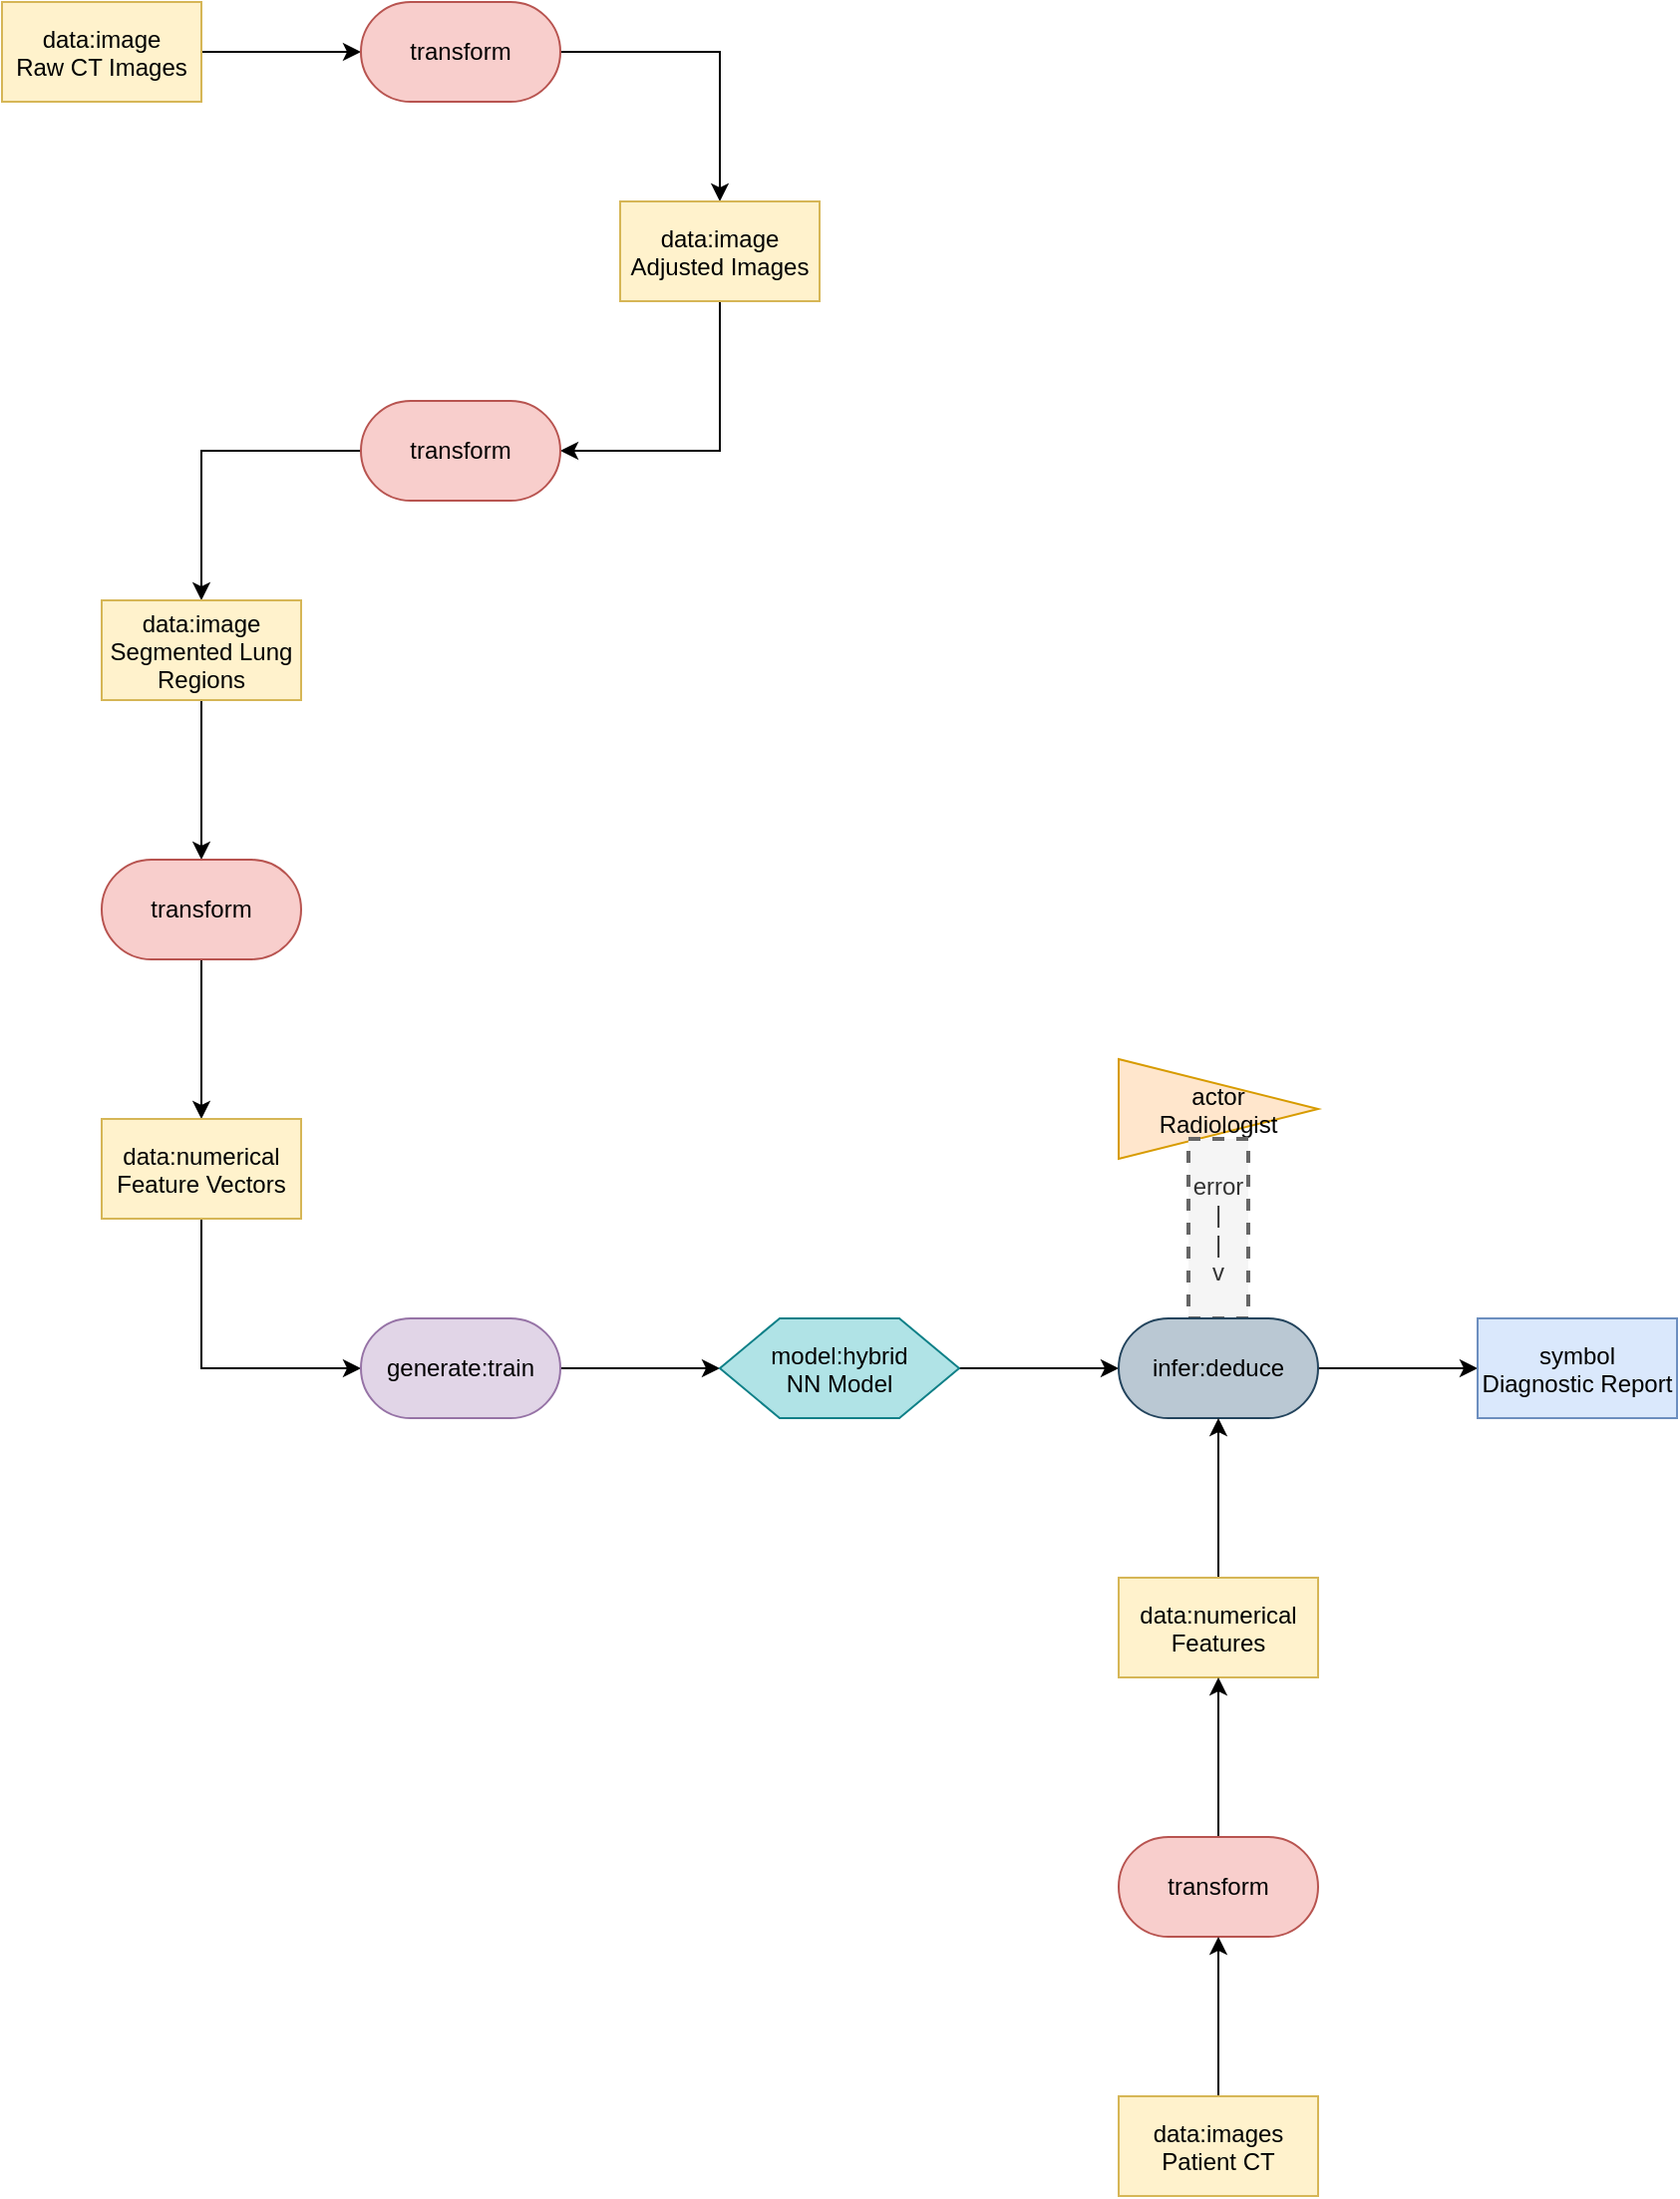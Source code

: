 <mxfile version="27.1.6" pages="2">
  <diagram name="Page-1" id="kjc-PdYFJX0eAASMiGxG">
    <mxGraphModel dx="1429" dy="856" grid="1" gridSize="10" guides="1" tooltips="1" connect="1" arrows="1" fold="1" page="1" pageScale="1" pageWidth="3300" pageHeight="4681" math="0" shadow="0">
      <root>
        <mxCell id="0" />
        <mxCell id="1" parent="0" />
        <mxCell id="Kg_SiuO-_Qar0WATg9NM-3" style="edgeStyle=orthogonalEdgeStyle;rounded=0;orthogonalLoop=1;jettySize=auto;html=1;exitX=1;exitY=0.5;exitDx=0;exitDy=0;entryX=0;entryY=0.5;entryDx=0;entryDy=0;" edge="1" parent="1" source="Kg_SiuO-_Qar0WATg9NM-1" target="Kg_SiuO-_Qar0WATg9NM-2">
          <mxGeometry relative="1" as="geometry" />
        </mxCell>
        <mxCell id="Kg_SiuO-_Qar0WATg9NM-1" value="data:image&#xa;Raw CT Images" style="rectangle;fillColor=#fff2cc;strokeColor=#d6b656;" name="data" vertex="1" parent="1">
          <mxGeometry x="340" y="230" width="100" height="50" as="geometry" />
        </mxCell>
        <mxCell id="Kg_SiuO-_Qar0WATg9NM-5" style="edgeStyle=orthogonalEdgeStyle;rounded=0;orthogonalLoop=1;jettySize=auto;html=1;exitX=1;exitY=0.5;exitDx=0;exitDy=0;entryX=0.5;entryY=0;entryDx=0;entryDy=0;" edge="1" parent="1" source="Kg_SiuO-_Qar0WATg9NM-2" target="Kg_SiuO-_Qar0WATg9NM-4">
          <mxGeometry relative="1" as="geometry" />
        </mxCell>
        <mxCell id="Kg_SiuO-_Qar0WATg9NM-2" value="transform" style="rounded=1;whiteSpace=wrap;html=1;arcSize=50;fillColor=#f8cecc;strokeColor=#b85450;" name="transform" vertex="1" parent="1">
          <mxGeometry x="520" y="230" width="100" height="50" as="geometry" />
        </mxCell>
        <mxCell id="Kg_SiuO-_Qar0WATg9NM-7" style="edgeStyle=orthogonalEdgeStyle;rounded=0;orthogonalLoop=1;jettySize=auto;html=1;exitX=0.5;exitY=1;exitDx=0;exitDy=0;entryX=1;entryY=0.5;entryDx=0;entryDy=0;" edge="1" parent="1" source="Kg_SiuO-_Qar0WATg9NM-4" target="Kg_SiuO-_Qar0WATg9NM-6">
          <mxGeometry relative="1" as="geometry" />
        </mxCell>
        <mxCell id="Kg_SiuO-_Qar0WATg9NM-4" value="data:image&#xa;Adjusted Images" style="rectangle;fillColor=#fff2cc;strokeColor=#d6b656;" name="data" vertex="1" parent="1">
          <mxGeometry x="650" y="330" width="100" height="50" as="geometry" />
        </mxCell>
        <mxCell id="Kg_SiuO-_Qar0WATg9NM-9" style="edgeStyle=orthogonalEdgeStyle;rounded=0;orthogonalLoop=1;jettySize=auto;html=1;exitX=0;exitY=0.5;exitDx=0;exitDy=0;entryX=0.5;entryY=0;entryDx=0;entryDy=0;" edge="1" parent="1" source="Kg_SiuO-_Qar0WATg9NM-6" target="Kg_SiuO-_Qar0WATg9NM-8">
          <mxGeometry relative="1" as="geometry" />
        </mxCell>
        <mxCell id="Kg_SiuO-_Qar0WATg9NM-6" value="transform" style="rounded=1;whiteSpace=wrap;html=1;arcSize=50;fillColor=#f8cecc;strokeColor=#b85450;" name="transform" vertex="1" parent="1">
          <mxGeometry x="520" y="430" width="100" height="50" as="geometry" />
        </mxCell>
        <mxCell id="Kg_SiuO-_Qar0WATg9NM-11" style="edgeStyle=orthogonalEdgeStyle;rounded=0;orthogonalLoop=1;jettySize=auto;html=1;exitX=0.5;exitY=1;exitDx=0;exitDy=0;entryX=0.5;entryY=0;entryDx=0;entryDy=0;" edge="1" parent="1" source="Kg_SiuO-_Qar0WATg9NM-8" target="Kg_SiuO-_Qar0WATg9NM-10">
          <mxGeometry relative="1" as="geometry" />
        </mxCell>
        <mxCell id="Kg_SiuO-_Qar0WATg9NM-8" value="data:image&#xa;Segmented Lung&#xa;Regions" style="rectangle;fillColor=#fff2cc;strokeColor=#d6b656;" name="data" vertex="1" parent="1">
          <mxGeometry x="390" y="530" width="100" height="50" as="geometry" />
        </mxCell>
        <mxCell id="Kg_SiuO-_Qar0WATg9NM-13" style="edgeStyle=orthogonalEdgeStyle;rounded=0;orthogonalLoop=1;jettySize=auto;html=1;exitX=0.5;exitY=1;exitDx=0;exitDy=0;entryX=0.5;entryY=0;entryDx=0;entryDy=0;" edge="1" parent="1" source="Kg_SiuO-_Qar0WATg9NM-10" target="Kg_SiuO-_Qar0WATg9NM-12">
          <mxGeometry relative="1" as="geometry" />
        </mxCell>
        <mxCell id="Kg_SiuO-_Qar0WATg9NM-10" value="transform" style="rounded=1;whiteSpace=wrap;html=1;arcSize=50;fillColor=#f8cecc;strokeColor=#b85450;" name="transform" vertex="1" parent="1">
          <mxGeometry x="390" y="660" width="100" height="50" as="geometry" />
        </mxCell>
        <mxCell id="Kg_SiuO-_Qar0WATg9NM-16" style="edgeStyle=orthogonalEdgeStyle;rounded=0;orthogonalLoop=1;jettySize=auto;html=1;exitX=0.5;exitY=1;exitDx=0;exitDy=0;entryX=0;entryY=0.5;entryDx=0;entryDy=0;" edge="1" parent="1" source="Kg_SiuO-_Qar0WATg9NM-12" target="Kg_SiuO-_Qar0WATg9NM-14">
          <mxGeometry relative="1" as="geometry" />
        </mxCell>
        <mxCell id="Kg_SiuO-_Qar0WATg9NM-12" value="data:numerical&#xa;Feature Vectors" style="rectangle;fillColor=#fff2cc;strokeColor=#d6b656;" name="data" vertex="1" parent="1">
          <mxGeometry x="390" y="790" width="100" height="50" as="geometry" />
        </mxCell>
        <mxCell id="Kg_SiuO-_Qar0WATg9NM-18" style="edgeStyle=orthogonalEdgeStyle;rounded=0;orthogonalLoop=1;jettySize=auto;html=1;exitX=1;exitY=0.5;exitDx=0;exitDy=0;entryX=0;entryY=0.5;entryDx=0;entryDy=0;" edge="1" parent="1" source="Kg_SiuO-_Qar0WATg9NM-14" target="Kg_SiuO-_Qar0WATg9NM-17">
          <mxGeometry relative="1" as="geometry" />
        </mxCell>
        <mxCell id="Kg_SiuO-_Qar0WATg9NM-14" value="generate:train" style="rounded=1;whiteSpace=wrap;html=1;arcSize=50;fillColor=#e1d5e7;strokeColor=#9673a6;" name="generate:train" vertex="1" parent="1">
          <mxGeometry x="520" y="890" width="100" height="50" as="geometry" />
        </mxCell>
        <mxCell id="Kg_SiuO-_Qar0WATg9NM-25" style="edgeStyle=orthogonalEdgeStyle;rounded=0;orthogonalLoop=1;jettySize=auto;html=1;exitX=1;exitY=0.5;exitDx=0;exitDy=0;entryX=0;entryY=0.5;entryDx=0;entryDy=0;" edge="1" parent="1" source="Kg_SiuO-_Qar0WATg9NM-17" target="Kg_SiuO-_Qar0WATg9NM-24">
          <mxGeometry relative="1" as="geometry" />
        </mxCell>
        <mxCell id="Kg_SiuO-_Qar0WATg9NM-17" value="model:hybrid&#xa;NN Model" style="shape=hexagon;perimeter=hexagonPerimeter2;fillColor=#b0e3e6;strokeColor=#0e8088;" name="model" vertex="1" parent="1">
          <mxGeometry x="700" y="890" width="120" height="50" as="geometry" />
        </mxCell>
        <mxCell id="Kg_SiuO-_Qar0WATg9NM-19" value="actor&#xa;Radiologist" style="triangle;fillColor=#ffe6cc;strokeColor=#d79b00;" name="actor" vertex="1" parent="1">
          <mxGeometry x="900" y="760" width="100" height="50" as="geometry" />
        </mxCell>
        <mxCell id="Kg_SiuO-_Qar0WATg9NM-21" value="&lt;div&gt;error&lt;/div&gt;&lt;div&gt;|&lt;/div&gt;&lt;div&gt;|&lt;/div&gt;&lt;div&gt;v&lt;/div&gt;" style="text;html=1;align=center;verticalAlign=middle;whiteSpace=wrap;rounded=0;dashed=1;fillColor=#f5f5f5;fontColor=#333333;strokeColor=#666666;strokeWidth=2;" name="text" vertex="1" parent="1">
          <mxGeometry x="935" y="800" width="30" height="90" as="geometry" />
        </mxCell>
        <mxCell id="Kg_SiuO-_Qar0WATg9NM-28" style="edgeStyle=orthogonalEdgeStyle;rounded=0;orthogonalLoop=1;jettySize=auto;html=1;exitX=1;exitY=0.5;exitDx=0;exitDy=0;entryX=0;entryY=0.5;entryDx=0;entryDy=0;" edge="1" parent="1" source="Kg_SiuO-_Qar0WATg9NM-24" target="Kg_SiuO-_Qar0WATg9NM-27">
          <mxGeometry relative="1" as="geometry" />
        </mxCell>
        <mxCell id="Kg_SiuO-_Qar0WATg9NM-24" value="infer:deduce" style="rounded=1;whiteSpace=wrap;html=1;arcSize=50;fillColor=#bac8d3;strokeColor=#23445d;" name="infer:deduce" vertex="1" parent="1">
          <mxGeometry x="900" y="890" width="100" height="50" as="geometry" />
        </mxCell>
        <mxCell id="Kg_SiuO-_Qar0WATg9NM-27" value="symbol&#xa;Diagnostic Report" style="rectangle;fillColor=#dae8fc;strokeColor=#6c8ebf;" name="symbol" vertex="1" parent="1">
          <mxGeometry x="1080" y="890" width="100" height="50" as="geometry" />
        </mxCell>
        <mxCell id="Kg_SiuO-_Qar0WATg9NM-30" style="edgeStyle=orthogonalEdgeStyle;rounded=0;orthogonalLoop=1;jettySize=auto;html=1;exitX=0.5;exitY=0;exitDx=0;exitDy=0;entryX=0.5;entryY=1;entryDx=0;entryDy=0;" edge="1" parent="1" source="Kg_SiuO-_Qar0WATg9NM-29" target="Kg_SiuO-_Qar0WATg9NM-24">
          <mxGeometry relative="1" as="geometry" />
        </mxCell>
        <mxCell id="Kg_SiuO-_Qar0WATg9NM-29" value="data:numerical&#xa;Features" style="rectangle;fillColor=#fff2cc;strokeColor=#d6b656;" name="data" vertex="1" parent="1">
          <mxGeometry x="900" y="1020" width="100" height="50" as="geometry" />
        </mxCell>
        <mxCell id="Kg_SiuO-_Qar0WATg9NM-32" style="edgeStyle=orthogonalEdgeStyle;rounded=0;orthogonalLoop=1;jettySize=auto;html=1;entryX=0.5;entryY=1;entryDx=0;entryDy=0;" edge="1" parent="1" source="Kg_SiuO-_Qar0WATg9NM-31" target="Kg_SiuO-_Qar0WATg9NM-29">
          <mxGeometry relative="1" as="geometry" />
        </mxCell>
        <mxCell id="Kg_SiuO-_Qar0WATg9NM-31" value="transform" style="rounded=1;whiteSpace=wrap;html=1;arcSize=50;fillColor=#f8cecc;strokeColor=#b85450;" name="transform" vertex="1" parent="1">
          <mxGeometry x="900" y="1150" width="100" height="50" as="geometry" />
        </mxCell>
        <mxCell id="Kg_SiuO-_Qar0WATg9NM-34" style="edgeStyle=orthogonalEdgeStyle;rounded=0;orthogonalLoop=1;jettySize=auto;html=1;entryX=0.5;entryY=1;entryDx=0;entryDy=0;" edge="1" parent="1" source="Kg_SiuO-_Qar0WATg9NM-33" target="Kg_SiuO-_Qar0WATg9NM-31">
          <mxGeometry relative="1" as="geometry" />
        </mxCell>
        <mxCell id="Kg_SiuO-_Qar0WATg9NM-33" value="data:images&#xa;Patient CT" style="rectangle;fillColor=#fff2cc;strokeColor=#d6b656;" name="data" vertex="1" parent="1">
          <mxGeometry x="900" y="1280" width="100" height="50" as="geometry" />
        </mxCell>
      </root>
    </mxGraphModel>
  </diagram>
  <diagram name="Copy of Page-1" id="7jMs3t7Amxwb0n5GiYet">
    <mxGraphModel dx="1965" dy="1178" grid="1" gridSize="10" guides="1" tooltips="1" connect="1" arrows="1" fold="1" page="1" pageScale="1" pageWidth="3300" pageHeight="4681" math="0" shadow="0">
      <root>
        <mxCell id="esuKJLM2PUYB_PSEeGXO-0" />
        <mxCell id="esuKJLM2PUYB_PSEeGXO-1" parent="esuKJLM2PUYB_PSEeGXO-0" />
        <mxCell id="esuKJLM2PUYB_PSEeGXO-2" style="edgeStyle=orthogonalEdgeStyle;rounded=0;orthogonalLoop=1;jettySize=auto;html=1;exitX=1;exitY=0.5;exitDx=0;exitDy=0;entryX=0;entryY=0.5;entryDx=0;entryDy=0;" parent="esuKJLM2PUYB_PSEeGXO-1" source="esuKJLM2PUYB_PSEeGXO-3" target="esuKJLM2PUYB_PSEeGXO-5" edge="1">
          <mxGeometry relative="1" as="geometry" />
        </mxCell>
        <mxCell id="esuKJLM2PUYB_PSEeGXO-3" value="data:image&#xa;Raw CT Images" style="rectangle;fillColor=#fff2cc;strokeColor=#d6b656;" parent="esuKJLM2PUYB_PSEeGXO-1" name="data" vertex="1">
          <mxGeometry x="340" y="230" width="100" height="50" as="geometry" />
        </mxCell>
        <mxCell id="esuKJLM2PUYB_PSEeGXO-4" style="edgeStyle=orthogonalEdgeStyle;rounded=0;orthogonalLoop=1;jettySize=auto;html=1;exitX=1;exitY=0.5;exitDx=0;exitDy=0;entryX=0.5;entryY=0;entryDx=0;entryDy=0;" parent="esuKJLM2PUYB_PSEeGXO-1" source="esuKJLM2PUYB_PSEeGXO-5" target="esuKJLM2PUYB_PSEeGXO-7" edge="1">
          <mxGeometry relative="1" as="geometry" />
        </mxCell>
        <mxCell id="esuKJLM2PUYB_PSEeGXO-5" value="transform" style="rounded=1;whiteSpace=wrap;html=1;arcSize=50;fillColor=#f8cecc;strokeColor=#b85450;" parent="esuKJLM2PUYB_PSEeGXO-1" name="transform" vertex="1">
          <mxGeometry x="520" y="230" width="100" height="50" as="geometry" />
        </mxCell>
        <mxCell id="esuKJLM2PUYB_PSEeGXO-6" style="edgeStyle=orthogonalEdgeStyle;rounded=0;orthogonalLoop=1;jettySize=auto;html=1;exitX=0.5;exitY=1;exitDx=0;exitDy=0;entryX=1;entryY=0.5;entryDx=0;entryDy=0;" parent="esuKJLM2PUYB_PSEeGXO-1" source="esuKJLM2PUYB_PSEeGXO-7" target="esuKJLM2PUYB_PSEeGXO-9" edge="1">
          <mxGeometry relative="1" as="geometry" />
        </mxCell>
        <mxCell id="esuKJLM2PUYB_PSEeGXO-7" value="data:image&#xa;Adjusted Images" style="rectangle;fillColor=#fff2cc;strokeColor=#d6b656;" parent="esuKJLM2PUYB_PSEeGXO-1" name="data" vertex="1">
          <mxGeometry x="650" y="330" width="100" height="50" as="geometry" />
        </mxCell>
        <mxCell id="esuKJLM2PUYB_PSEeGXO-8" style="edgeStyle=orthogonalEdgeStyle;rounded=0;orthogonalLoop=1;jettySize=auto;html=1;exitX=0;exitY=0.5;exitDx=0;exitDy=0;entryX=0.5;entryY=0;entryDx=0;entryDy=0;" parent="esuKJLM2PUYB_PSEeGXO-1" source="esuKJLM2PUYB_PSEeGXO-9" target="esuKJLM2PUYB_PSEeGXO-11" edge="1">
          <mxGeometry relative="1" as="geometry" />
        </mxCell>
        <mxCell id="esuKJLM2PUYB_PSEeGXO-9" value="transform" style="rounded=1;whiteSpace=wrap;html=1;arcSize=50;fillColor=#f8cecc;strokeColor=#b85450;" parent="esuKJLM2PUYB_PSEeGXO-1" name="transform" vertex="1">
          <mxGeometry x="520" y="430" width="100" height="50" as="geometry" />
        </mxCell>
        <mxCell id="esuKJLM2PUYB_PSEeGXO-10" style="edgeStyle=orthogonalEdgeStyle;rounded=0;orthogonalLoop=1;jettySize=auto;html=1;exitX=0.5;exitY=1;exitDx=0;exitDy=0;entryX=0.5;entryY=0;entryDx=0;entryDy=0;" parent="esuKJLM2PUYB_PSEeGXO-1" source="esuKJLM2PUYB_PSEeGXO-11" target="esuKJLM2PUYB_PSEeGXO-13" edge="1">
          <mxGeometry relative="1" as="geometry" />
        </mxCell>
        <mxCell id="esuKJLM2PUYB_PSEeGXO-11" value="data:image&#xa;Segmented Lung&#xa;Regions" style="rectangle;fillColor=#fff2cc;strokeColor=#d6b656;" parent="esuKJLM2PUYB_PSEeGXO-1" name="data" vertex="1">
          <mxGeometry x="390" y="530" width="100" height="50" as="geometry" />
        </mxCell>
        <mxCell id="esuKJLM2PUYB_PSEeGXO-12" style="edgeStyle=orthogonalEdgeStyle;rounded=0;orthogonalLoop=1;jettySize=auto;html=1;exitX=0.5;exitY=1;exitDx=0;exitDy=0;entryX=0.5;entryY=0;entryDx=0;entryDy=0;" parent="esuKJLM2PUYB_PSEeGXO-1" source="esuKJLM2PUYB_PSEeGXO-13" target="esuKJLM2PUYB_PSEeGXO-15" edge="1">
          <mxGeometry relative="1" as="geometry" />
        </mxCell>
        <mxCell id="esuKJLM2PUYB_PSEeGXO-13" value="transform" style="rounded=1;whiteSpace=wrap;html=1;arcSize=50;fillColor=#f8cecc;strokeColor=#b85450;" parent="esuKJLM2PUYB_PSEeGXO-1" name="transform" vertex="1">
          <mxGeometry x="390" y="660" width="100" height="50" as="geometry" />
        </mxCell>
        <mxCell id="esuKJLM2PUYB_PSEeGXO-14" style="edgeStyle=orthogonalEdgeStyle;rounded=0;orthogonalLoop=1;jettySize=auto;html=1;exitX=0.5;exitY=1;exitDx=0;exitDy=0;entryX=0;entryY=0.5;entryDx=0;entryDy=0;" parent="esuKJLM2PUYB_PSEeGXO-1" source="esuKJLM2PUYB_PSEeGXO-15" target="esuKJLM2PUYB_PSEeGXO-17" edge="1">
          <mxGeometry relative="1" as="geometry" />
        </mxCell>
        <mxCell id="esuKJLM2PUYB_PSEeGXO-15" value="data:numerical&#xa;Feature Vectors" style="rectangle;fillColor=#fff2cc;strokeColor=#d6b656;" parent="esuKJLM2PUYB_PSEeGXO-1" name="data" vertex="1">
          <mxGeometry x="390" y="790" width="100" height="50" as="geometry" />
        </mxCell>
        <mxCell id="esuKJLM2PUYB_PSEeGXO-16" style="edgeStyle=orthogonalEdgeStyle;rounded=0;orthogonalLoop=1;jettySize=auto;html=1;exitX=1;exitY=0.5;exitDx=0;exitDy=0;entryX=0;entryY=0.5;entryDx=0;entryDy=0;" parent="esuKJLM2PUYB_PSEeGXO-1" source="esuKJLM2PUYB_PSEeGXO-17" target="esuKJLM2PUYB_PSEeGXO-19" edge="1">
          <mxGeometry relative="1" as="geometry" />
        </mxCell>
        <mxCell id="esuKJLM2PUYB_PSEeGXO-17" value="generate:train" style="rounded=1;whiteSpace=wrap;html=1;arcSize=50;fillColor=#e1d5e7;strokeColor=#9673a6;" parent="esuKJLM2PUYB_PSEeGXO-1" name="generate:train" vertex="1">
          <mxGeometry x="520" y="890" width="100" height="50" as="geometry" />
        </mxCell>
        <mxCell id="esuKJLM2PUYB_PSEeGXO-18" style="edgeStyle=orthogonalEdgeStyle;rounded=0;orthogonalLoop=1;jettySize=auto;html=1;exitX=1;exitY=0.5;exitDx=0;exitDy=0;entryX=0;entryY=0.5;entryDx=0;entryDy=0;" parent="esuKJLM2PUYB_PSEeGXO-1" source="esuKJLM2PUYB_PSEeGXO-19" target="esuKJLM2PUYB_PSEeGXO-23" edge="1">
          <mxGeometry relative="1" as="geometry" />
        </mxCell>
        <mxCell id="esuKJLM2PUYB_PSEeGXO-19" value="model:hybrid&#xa;NN Model" style="shape=hexagon;perimeter=hexagonPerimeter2;fillColor=#b0e3e6;strokeColor=#0e8088;" parent="esuKJLM2PUYB_PSEeGXO-1" name="model" vertex="1">
          <mxGeometry x="700" y="890" width="120" height="50" as="geometry" />
        </mxCell>
        <mxCell id="0fCW47z0ocTnn_axHcBl-0" style="edgeStyle=orthogonalEdgeStyle;rounded=0;orthogonalLoop=1;jettySize=auto;html=1;exitX=0.5;exitY=1;exitDx=0;exitDy=0;entryX=0.5;entryY=0;entryDx=0;entryDy=0;" parent="esuKJLM2PUYB_PSEeGXO-1" source="esuKJLM2PUYB_PSEeGXO-20" target="esuKJLM2PUYB_PSEeGXO-23" edge="1">
          <mxGeometry relative="1" as="geometry" />
        </mxCell>
        <mxCell id="esuKJLM2PUYB_PSEeGXO-20" value="actor&#xa;Radiologist" style="triangle;fillColor=#ffe6cc;strokeColor=#d79b00;" parent="esuKJLM2PUYB_PSEeGXO-1" name="actor" vertex="1">
          <mxGeometry x="900" y="760" width="100" height="50" as="geometry" />
        </mxCell>
        <mxCell id="esuKJLM2PUYB_PSEeGXO-22" style="edgeStyle=orthogonalEdgeStyle;rounded=0;orthogonalLoop=1;jettySize=auto;html=1;exitX=1;exitY=0.5;exitDx=0;exitDy=0;entryX=0;entryY=0.5;entryDx=0;entryDy=0;" parent="esuKJLM2PUYB_PSEeGXO-1" source="esuKJLM2PUYB_PSEeGXO-23" target="esuKJLM2PUYB_PSEeGXO-24" edge="1">
          <mxGeometry relative="1" as="geometry" />
        </mxCell>
        <mxCell id="esuKJLM2PUYB_PSEeGXO-23" value="infer:deduce" style="rounded=1;whiteSpace=wrap;html=1;arcSize=50;fillColor=#bac8d3;strokeColor=#23445d;" parent="esuKJLM2PUYB_PSEeGXO-1" name="infer:deduce" vertex="1">
          <mxGeometry x="900" y="890" width="100" height="50" as="geometry" />
        </mxCell>
        <mxCell id="esuKJLM2PUYB_PSEeGXO-24" value="symbol&#xa;Diagnostic Report" style="rectangle;fillColor=#dae8fc;strokeColor=#6c8ebf;" parent="esuKJLM2PUYB_PSEeGXO-1" name="symbol" vertex="1">
          <mxGeometry x="1080" y="890" width="100" height="50" as="geometry" />
        </mxCell>
        <mxCell id="esuKJLM2PUYB_PSEeGXO-25" style="edgeStyle=orthogonalEdgeStyle;rounded=0;orthogonalLoop=1;jettySize=auto;html=1;exitX=0.5;exitY=0;exitDx=0;exitDy=0;entryX=0.5;entryY=1;entryDx=0;entryDy=0;" parent="esuKJLM2PUYB_PSEeGXO-1" source="esuKJLM2PUYB_PSEeGXO-26" target="esuKJLM2PUYB_PSEeGXO-23" edge="1">
          <mxGeometry relative="1" as="geometry" />
        </mxCell>
        <mxCell id="esuKJLM2PUYB_PSEeGXO-26" value="data:numerical&#xa;Features" style="rectangle;fillColor=#fff2cc;strokeColor=#d6b656;" parent="esuKJLM2PUYB_PSEeGXO-1" name="data" vertex="1">
          <mxGeometry x="900" y="1020" width="100" height="50" as="geometry" />
        </mxCell>
        <mxCell id="esuKJLM2PUYB_PSEeGXO-27" style="edgeStyle=orthogonalEdgeStyle;rounded=0;orthogonalLoop=1;jettySize=auto;html=1;entryX=0.5;entryY=1;entryDx=0;entryDy=0;" parent="esuKJLM2PUYB_PSEeGXO-1" source="esuKJLM2PUYB_PSEeGXO-28" target="esuKJLM2PUYB_PSEeGXO-26" edge="1">
          <mxGeometry relative="1" as="geometry" />
        </mxCell>
        <mxCell id="esuKJLM2PUYB_PSEeGXO-28" value="transform" style="rounded=1;whiteSpace=wrap;html=1;arcSize=50;fillColor=#f8cecc;strokeColor=#b85450;" parent="esuKJLM2PUYB_PSEeGXO-1" name="transform" vertex="1">
          <mxGeometry x="900" y="1150" width="100" height="50" as="geometry" />
        </mxCell>
        <mxCell id="esuKJLM2PUYB_PSEeGXO-29" style="edgeStyle=orthogonalEdgeStyle;rounded=0;orthogonalLoop=1;jettySize=auto;html=1;entryX=0.5;entryY=1;entryDx=0;entryDy=0;" parent="esuKJLM2PUYB_PSEeGXO-1" source="esuKJLM2PUYB_PSEeGXO-30" target="esuKJLM2PUYB_PSEeGXO-28" edge="1">
          <mxGeometry relative="1" as="geometry" />
        </mxCell>
        <mxCell id="esuKJLM2PUYB_PSEeGXO-30" value="data:images&#xa;Patient CT" style="rectangle;fillColor=#fff2cc;strokeColor=#d6b656;" parent="esuKJLM2PUYB_PSEeGXO-1" name="data" vertex="1">
          <mxGeometry x="900" y="1280" width="100" height="50" as="geometry" />
        </mxCell>
      </root>
    </mxGraphModel>
  </diagram>
</mxfile>
